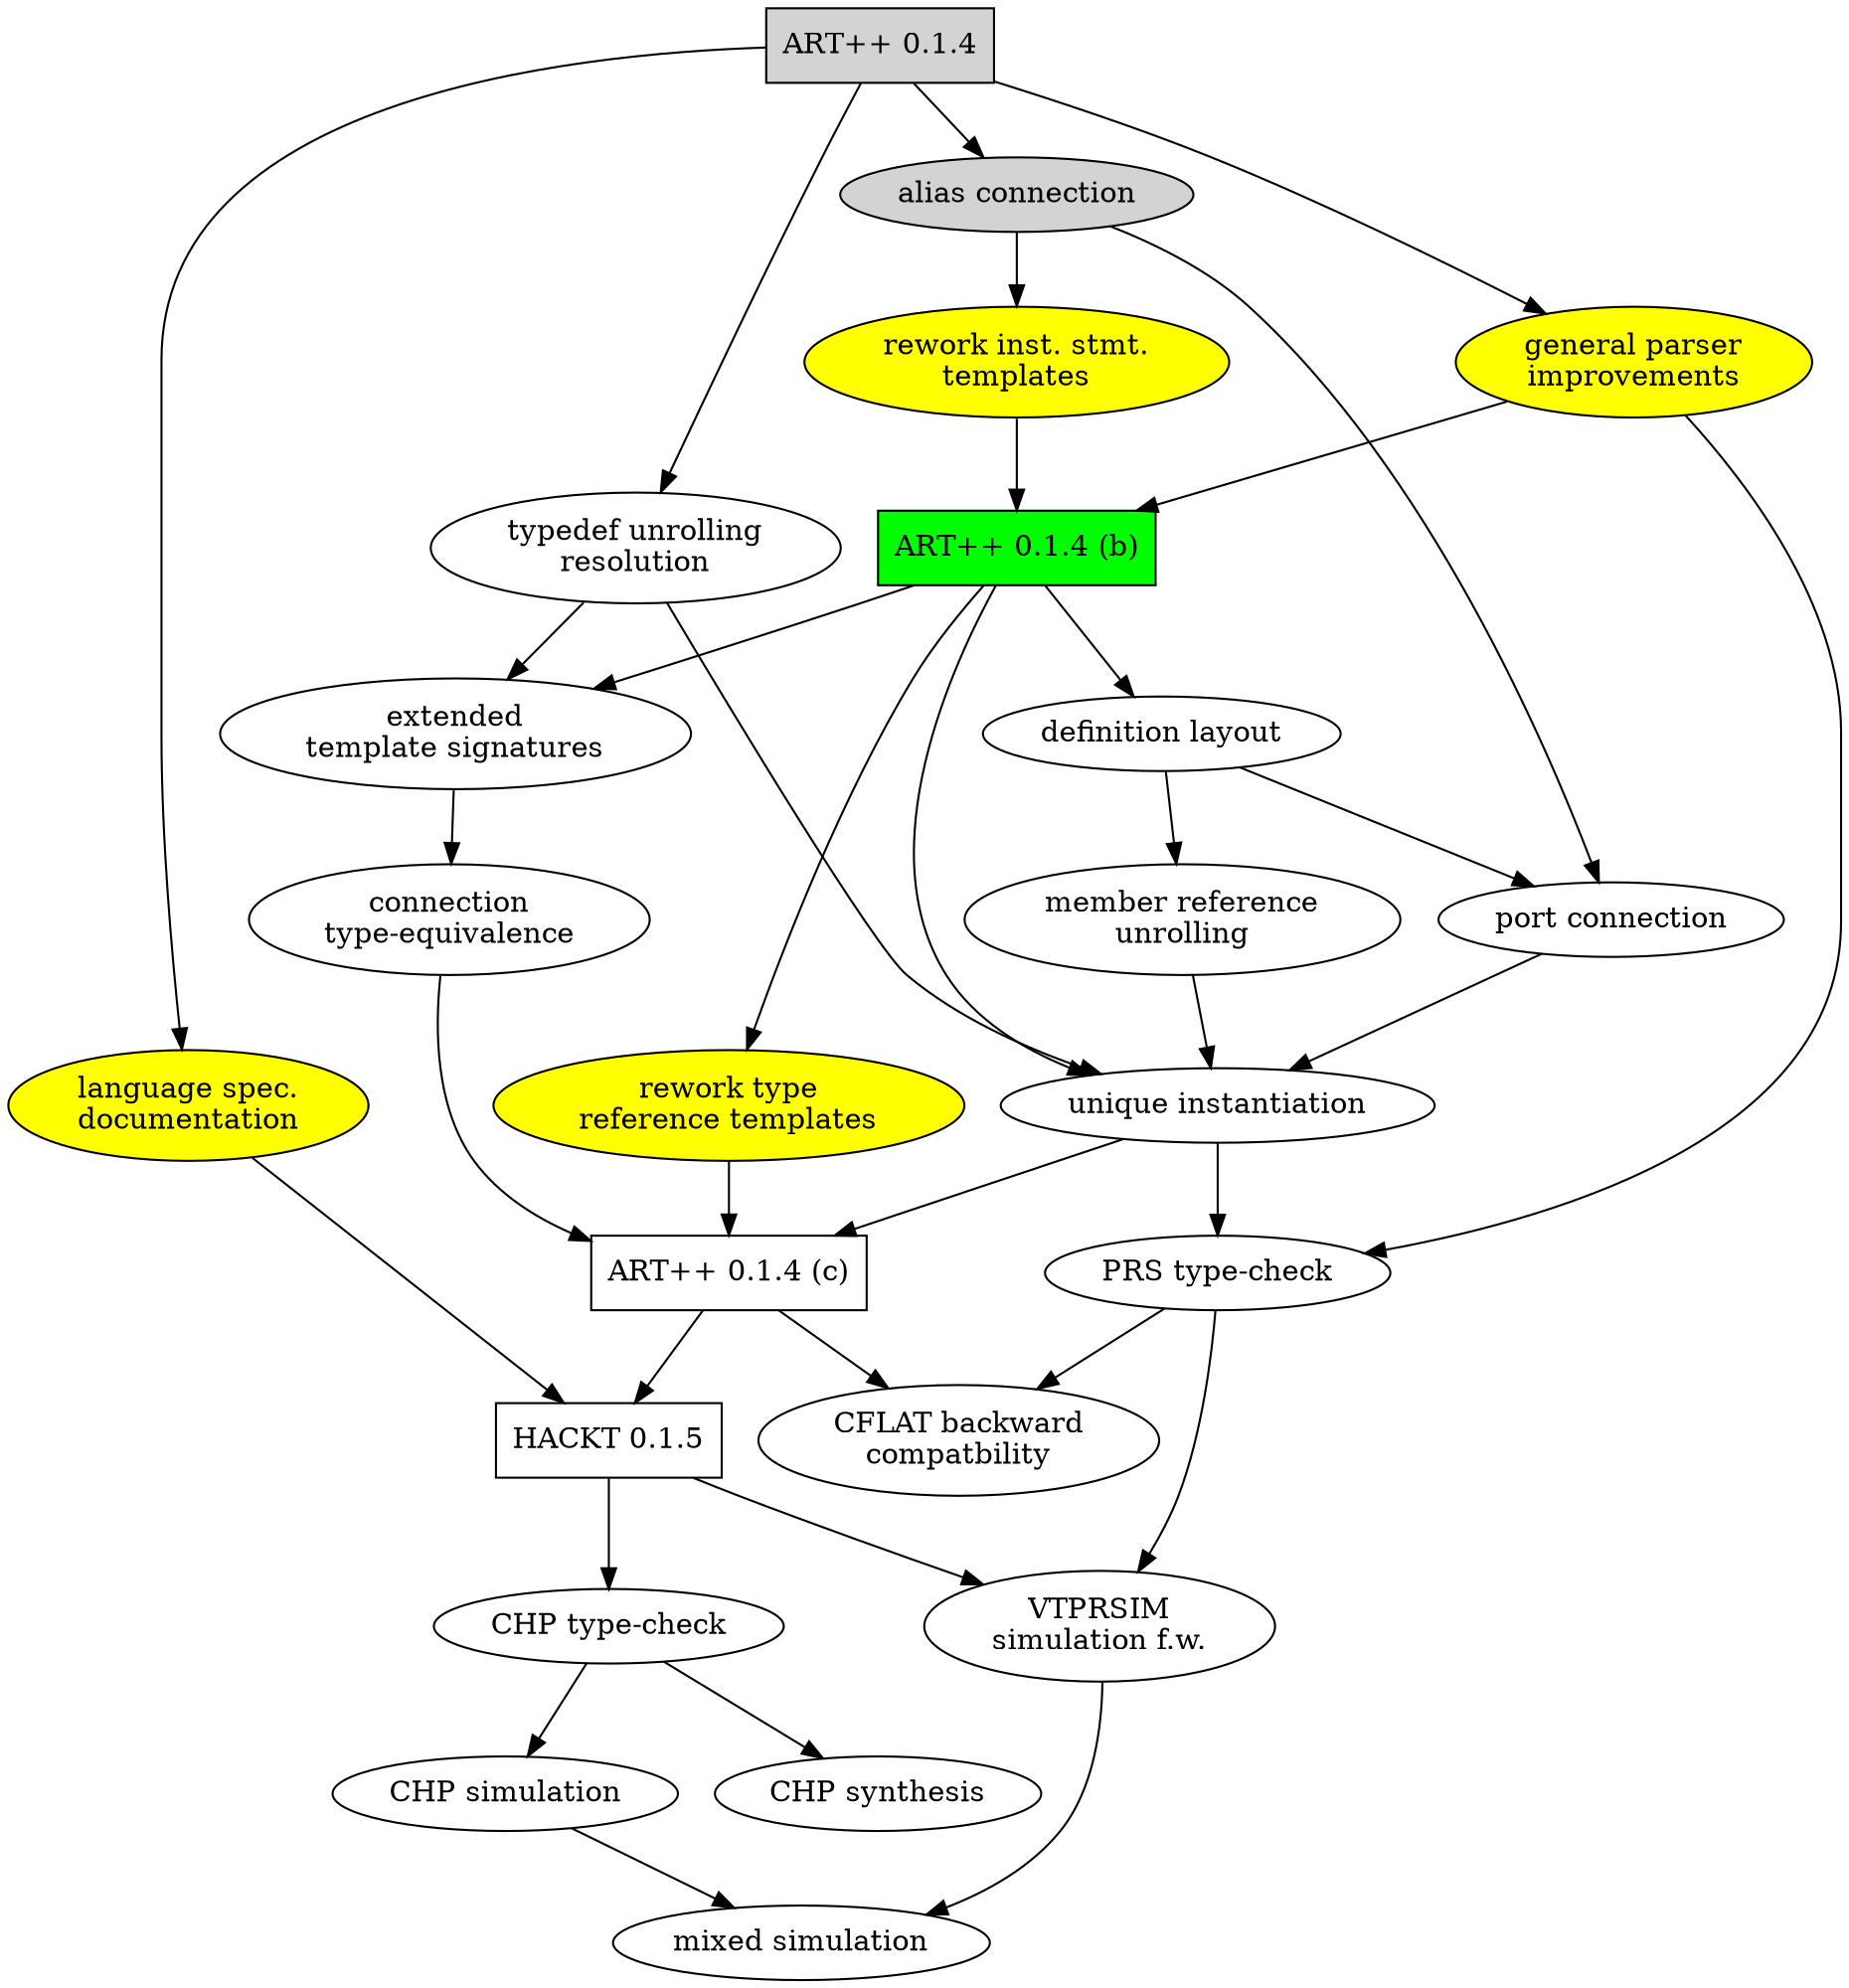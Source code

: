 # "DevelopmentPlan.dot"

digraph G {

ARTXX_00_01_04		[shape=box, style=filled, label="ART++ 0.1.4"];
ARTXX_00_01_04_b	[shape=box, style=filled, fillcolor=green, 
				label="ART++ 0.1.4 (b)"];
ARTXX_00_01_04_c	[shape=box, label="ART++ 0.1.4 (c)"];
ARTXX_00_01_05		[shape=box, label="HACKT 0.1.5"];

DOCS_00_01_04		[shape=ellipse, style=filled, fillcolor=yellow, 
				label="language spec.\ndocumentation"];
PARSER_00_01_04		[shape=ellipse, style=filled, fillcolor=yellow,
				label="general parser\nimprovements"];
UNIQUE_00_01_04		[shape=ellipse, label="unique instantiation"];
ALIAS_00_01_04		[shape=ellipse, style=filled, label="alias connection"];
PORT_00_01_04		[shape=ellipse, label="port connection"];
MEMBER_00_01_04		[shape=ellipse, label="member reference\nunrolling"];
TYPEDEF_00_01_04	[shape=ellipse, label="typedef unrolling\nresolution"];
DEFLAYOUT_00_01_04	[shape=ellipse, label="definition layout"];
INSTSTMT_00_01_04	[shape=ellipse, style=filled, fillcolor=yellow,
				label="rework inst. stmt.\ntemplates"];
TYPEREF_00_01_04	[shape=ellipse, style=filled, fillcolor=yellow,
				label="rework type\nreference templates"];
EXTTEMPLATE_00_01_04	[shape=ellipse, label="extended\ntemplate signatures"];
CONNECTEQ_00_01_04	[shape=ellipse, label="connection\ntype-equivalence"];
CFLAT_00_01_04		[shape=ellipse, label="CFLAT backward\ncompatbility"];
PRS_00_01_04		[shape=ellipse, label="PRS type-check"];

ARTXX_00_01_04 -> DOCS_00_01_04;
ARTXX_00_01_04 -> PARSER_00_01_04;
ARTXX_00_01_04 -> ALIAS_00_01_04;
PARSER_00_01_04 -> ARTXX_00_01_04_b;
ALIAS_00_01_04 -> PORT_00_01_04;
PORT_00_01_04 -> UNIQUE_00_01_04;
MEMBER_00_01_04 -> UNIQUE_00_01_04;
UNIQUE_00_01_04 -> ARTXX_00_01_04_c;
ARTXX_00_01_04_b -> DEFLAYOUT_00_01_04;
EXTTEMPLATE_00_01_04 -> CONNECTEQ_00_01_04;
ARTXX_00_01_04 -> TYPEDEF_00_01_04;
DEFLAYOUT_00_01_04 -> MEMBER_00_01_04;
DEFLAYOUT_00_01_04 -> PORT_00_01_04;
ALIAS_00_01_04 -> INSTSTMT_00_01_04;
INSTSTMT_00_01_04 -> ARTXX_00_01_04_b;
ARTXX_00_01_04_b -> EXTTEMPLATE_00_01_04;
ARTXX_00_01_04_b -> TYPEREF_00_01_04;
TYPEREF_00_01_04 -> ARTXX_00_01_04_c;
TYPEDEF_00_01_04 -> UNIQUE_00_01_04;
TYPEDEF_00_01_04 -> EXTTEMPLATE_00_01_04;
ARTXX_00_01_04_b -> UNIQUE_00_01_04;
PARSER_00_01_04 -> PRS_00_01_04;
UNIQUE_00_01_04 -> PRS_00_01_04;

ARTXX_00_01_04_c -> ARTXX_00_01_05;
PRS_00_01_04 -> CFLAT_00_01_04;
ARTXX_00_01_04_c -> CFLAT_00_01_04;
CONNECTEQ_00_01_04 -> ARTXX_00_01_04_c;
DOCS_00_01_04 -> ARTXX_00_01_05;

CHP_00_01_05		[shape=ellipse, label="CHP type-check"];
CHPSYNTH_00_01_05	[shape=ellipse, label="CHP synthesis"];
CHPSIM_00_01_05		[shape=ellipse, label="CHP simulation"];
VTPRSIM_00_01_05	[shape=ellipse, label="VTPRSIM\nsimulation f.w."];
MIXSIM_00_01_05		[shape=ellipse, label="mixed simulation"];

ARTXX_00_01_05 -> CHP_00_01_05;
CHP_00_01_05 -> CHPSYNTH_00_01_05;
CHP_00_01_05 -> CHPSIM_00_01_05;
PRS_00_01_04 -> VTPRSIM_00_01_05;
ARTXX_00_01_05 -> VTPRSIM_00_01_05;
VTPRSIM_00_01_05 -> MIXSIM_00_01_05;
CHPSIM_00_01_05 -> MIXSIM_00_01_05;

}

